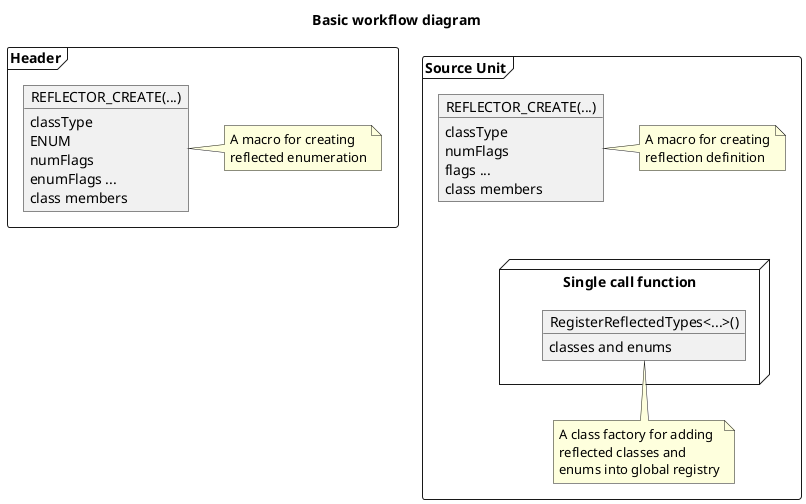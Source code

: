 @startuml ref_bwd
title Basic workflow diagram
package Header <<Frame>> {
    object "REFLECTOR_CREATE(...)" as RCE
    RCE : classType
    RCE : ENUM
    RCE : numFlags
    RCE : enumFlags ...
    RCE : class members
    note right of RCE
        A macro for creating
        reflected enumeration
    end note
}


package "Source Unit" <<Frame>> {
    object "REFLECTOR_CREATE(...)" as REFLECTOR_CREATE
    REFLECTOR_CREATE : classType
    REFLECTOR_CREATE : numFlags
    REFLECTOR_CREATE : flags ...
    REFLECTOR_CREATE : class members
    note right of REFLECTOR_CREATE
        A macro for creating
        reflection definition
    end note
    node "Single call function" as SCF {
        object "RegisterReflectedTypes<...>()" as REFLECTOR_REGISTER
        REFLECTOR_REGISTER : classes and enums
    }
    note bottom of REFLECTOR_REGISTER
        A class factory for adding
        reflected classes and
        enums into global registry
    end note

    REFLECTOR_CREATE -[hidden]down- SCF
}
@enduml

